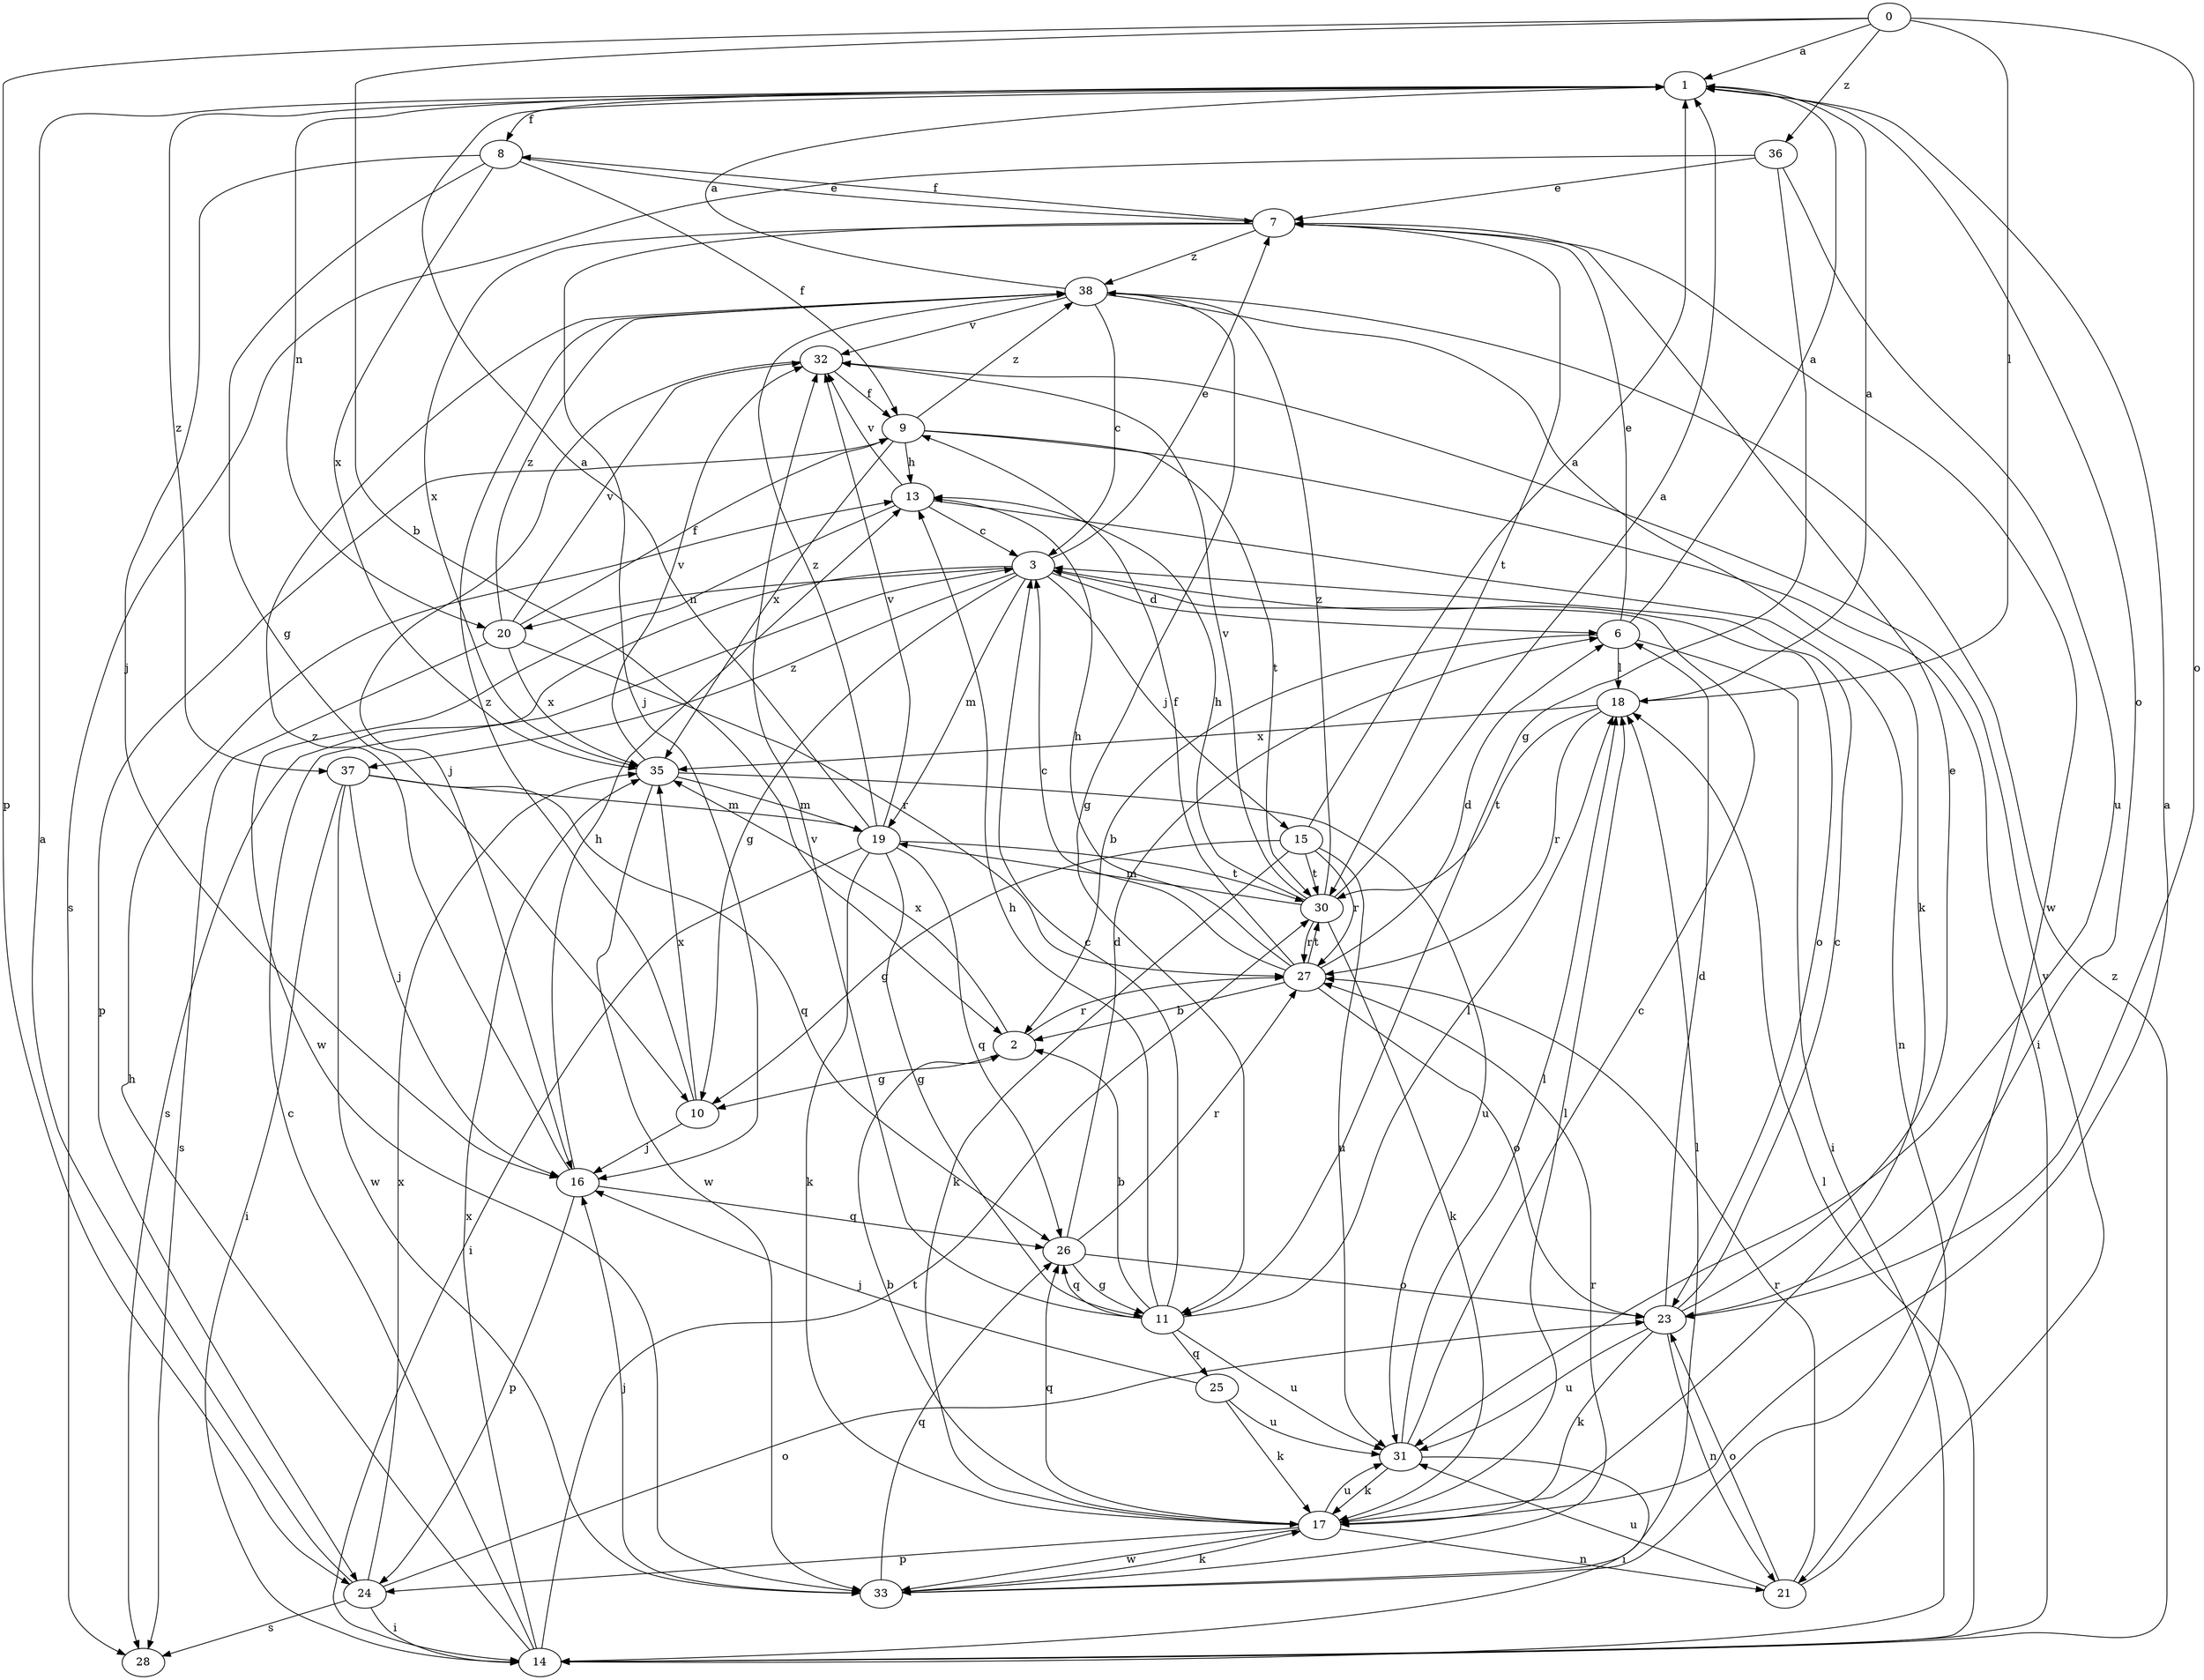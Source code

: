 strict digraph  {
0;
1;
2;
3;
6;
7;
8;
9;
10;
11;
13;
14;
15;
16;
17;
18;
19;
20;
21;
23;
24;
25;
26;
27;
28;
30;
31;
32;
33;
35;
36;
37;
38;
0 -> 1  [label=a];
0 -> 2  [label=b];
0 -> 18  [label=l];
0 -> 23  [label=o];
0 -> 24  [label=p];
0 -> 36  [label=z];
1 -> 8  [label=f];
1 -> 20  [label=n];
1 -> 23  [label=o];
1 -> 37  [label=z];
2 -> 10  [label=g];
2 -> 27  [label=r];
2 -> 35  [label=x];
3 -> 6  [label=d];
3 -> 7  [label=e];
3 -> 10  [label=g];
3 -> 15  [label=j];
3 -> 19  [label=m];
3 -> 20  [label=n];
3 -> 23  [label=o];
3 -> 28  [label=s];
3 -> 37  [label=z];
6 -> 1  [label=a];
6 -> 2  [label=b];
6 -> 7  [label=e];
6 -> 14  [label=i];
6 -> 18  [label=l];
7 -> 8  [label=f];
7 -> 16  [label=j];
7 -> 30  [label=t];
7 -> 33  [label=w];
7 -> 35  [label=x];
7 -> 38  [label=z];
8 -> 7  [label=e];
8 -> 9  [label=f];
8 -> 10  [label=g];
8 -> 16  [label=j];
8 -> 35  [label=x];
9 -> 13  [label=h];
9 -> 14  [label=i];
9 -> 24  [label=p];
9 -> 30  [label=t];
9 -> 35  [label=x];
9 -> 38  [label=z];
10 -> 16  [label=j];
10 -> 35  [label=x];
10 -> 38  [label=z];
11 -> 2  [label=b];
11 -> 3  [label=c];
11 -> 13  [label=h];
11 -> 18  [label=l];
11 -> 25  [label=q];
11 -> 26  [label=q];
11 -> 31  [label=u];
11 -> 32  [label=v];
13 -> 3  [label=c];
13 -> 21  [label=n];
13 -> 32  [label=v];
13 -> 33  [label=w];
14 -> 3  [label=c];
14 -> 13  [label=h];
14 -> 18  [label=l];
14 -> 30  [label=t];
14 -> 35  [label=x];
14 -> 38  [label=z];
15 -> 1  [label=a];
15 -> 10  [label=g];
15 -> 17  [label=k];
15 -> 27  [label=r];
15 -> 30  [label=t];
15 -> 31  [label=u];
16 -> 13  [label=h];
16 -> 24  [label=p];
16 -> 26  [label=q];
16 -> 38  [label=z];
17 -> 1  [label=a];
17 -> 2  [label=b];
17 -> 18  [label=l];
17 -> 21  [label=n];
17 -> 24  [label=p];
17 -> 26  [label=q];
17 -> 31  [label=u];
17 -> 33  [label=w];
18 -> 1  [label=a];
18 -> 27  [label=r];
18 -> 30  [label=t];
18 -> 35  [label=x];
19 -> 1  [label=a];
19 -> 11  [label=g];
19 -> 14  [label=i];
19 -> 17  [label=k];
19 -> 26  [label=q];
19 -> 30  [label=t];
19 -> 32  [label=v];
19 -> 38  [label=z];
20 -> 9  [label=f];
20 -> 27  [label=r];
20 -> 28  [label=s];
20 -> 32  [label=v];
20 -> 35  [label=x];
20 -> 38  [label=z];
21 -> 23  [label=o];
21 -> 27  [label=r];
21 -> 31  [label=u];
21 -> 32  [label=v];
23 -> 3  [label=c];
23 -> 6  [label=d];
23 -> 7  [label=e];
23 -> 17  [label=k];
23 -> 21  [label=n];
23 -> 31  [label=u];
24 -> 1  [label=a];
24 -> 14  [label=i];
24 -> 23  [label=o];
24 -> 28  [label=s];
24 -> 35  [label=x];
25 -> 16  [label=j];
25 -> 17  [label=k];
25 -> 31  [label=u];
26 -> 6  [label=d];
26 -> 11  [label=g];
26 -> 23  [label=o];
26 -> 27  [label=r];
27 -> 2  [label=b];
27 -> 3  [label=c];
27 -> 6  [label=d];
27 -> 9  [label=f];
27 -> 13  [label=h];
27 -> 23  [label=o];
27 -> 30  [label=t];
30 -> 1  [label=a];
30 -> 13  [label=h];
30 -> 17  [label=k];
30 -> 19  [label=m];
30 -> 27  [label=r];
30 -> 32  [label=v];
30 -> 38  [label=z];
31 -> 3  [label=c];
31 -> 14  [label=i];
31 -> 17  [label=k];
31 -> 18  [label=l];
32 -> 9  [label=f];
32 -> 16  [label=j];
33 -> 16  [label=j];
33 -> 17  [label=k];
33 -> 18  [label=l];
33 -> 26  [label=q];
33 -> 27  [label=r];
35 -> 19  [label=m];
35 -> 31  [label=u];
35 -> 32  [label=v];
35 -> 33  [label=w];
36 -> 7  [label=e];
36 -> 11  [label=g];
36 -> 28  [label=s];
36 -> 31  [label=u];
37 -> 14  [label=i];
37 -> 16  [label=j];
37 -> 19  [label=m];
37 -> 26  [label=q];
37 -> 33  [label=w];
38 -> 1  [label=a];
38 -> 3  [label=c];
38 -> 11  [label=g];
38 -> 17  [label=k];
38 -> 32  [label=v];
}
